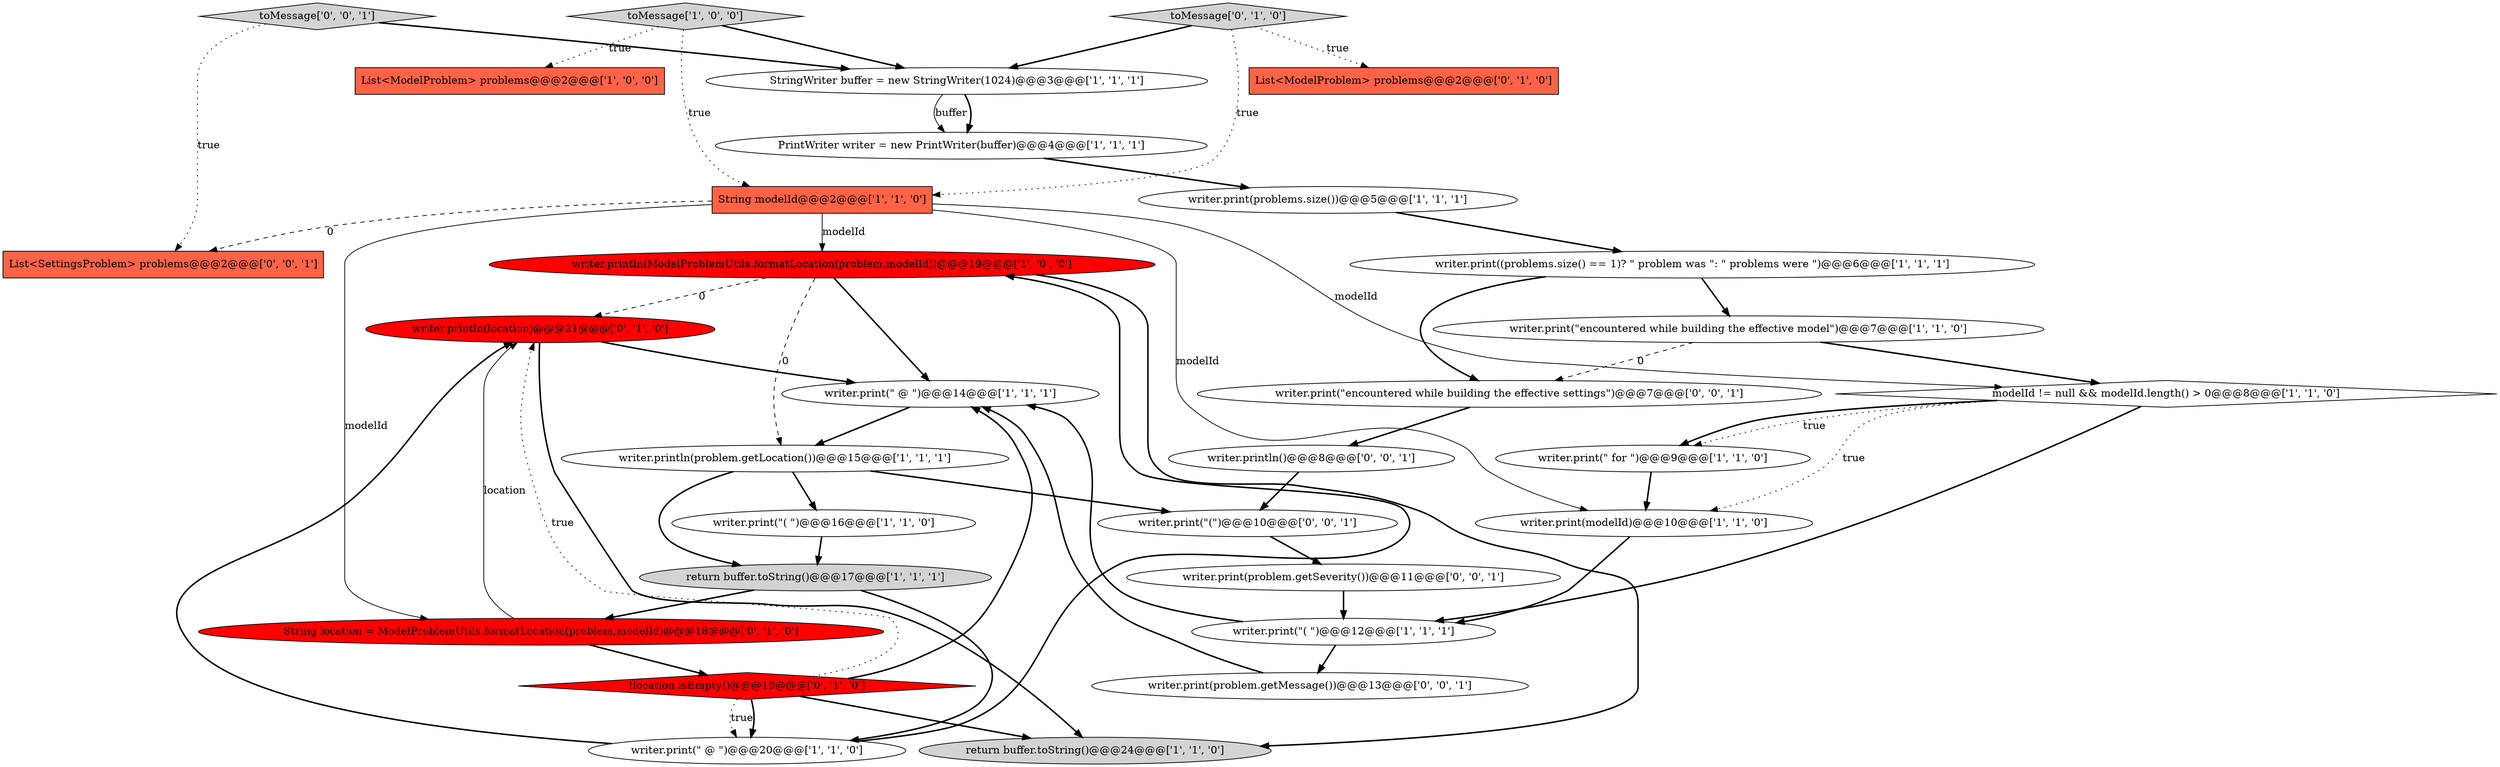 digraph {
6 [style = filled, label = "writer.println(ModelProblemUtils.formatLocation(problem,modelId))@@@19@@@['1', '0', '0']", fillcolor = red, shape = ellipse image = "AAA1AAABBB1BBB"];
28 [style = filled, label = "writer.print(problem.getMessage())@@@13@@@['0', '0', '1']", fillcolor = white, shape = ellipse image = "AAA0AAABBB3BBB"];
11 [style = filled, label = "writer.print(problems.size())@@@5@@@['1', '1', '1']", fillcolor = white, shape = ellipse image = "AAA0AAABBB1BBB"];
24 [style = filled, label = "List<SettingsProblem> problems@@@2@@@['0', '0', '1']", fillcolor = tomato, shape = box image = "AAA0AAABBB3BBB"];
7 [style = filled, label = "writer.print(modelId)@@@10@@@['1', '1', '0']", fillcolor = white, shape = ellipse image = "AAA0AAABBB1BBB"];
25 [style = filled, label = "writer.print(\"encountered while building the effective settings\")@@@7@@@['0', '0', '1']", fillcolor = white, shape = ellipse image = "AAA0AAABBB3BBB"];
14 [style = filled, label = "writer.print(\" for \")@@@9@@@['1', '1', '0']", fillcolor = white, shape = ellipse image = "AAA0AAABBB1BBB"];
8 [style = filled, label = "String modelId@@@2@@@['1', '1', '0']", fillcolor = tomato, shape = box image = "AAA0AAABBB1BBB"];
23 [style = filled, label = "writer.println(location)@@@21@@@['0', '1', '0']", fillcolor = red, shape = ellipse image = "AAA1AAABBB2BBB"];
12 [style = filled, label = "writer.print(\"encountered while building the effective model\")@@@7@@@['1', '1', '0']", fillcolor = white, shape = ellipse image = "AAA0AAABBB1BBB"];
5 [style = filled, label = "List<ModelProblem> problems@@@2@@@['1', '0', '0']", fillcolor = tomato, shape = box image = "AAA0AAABBB1BBB"];
3 [style = filled, label = "writer.print(\"( \")@@@16@@@['1', '1', '0']", fillcolor = white, shape = ellipse image = "AAA0AAABBB1BBB"];
20 [style = filled, label = "String location = ModelProblemUtils.formatLocation(problem,modelId)@@@18@@@['0', '1', '0']", fillcolor = red, shape = ellipse image = "AAA1AAABBB2BBB"];
1 [style = filled, label = "writer.print(\"( \")@@@12@@@['1', '1', '1']", fillcolor = white, shape = ellipse image = "AAA0AAABBB1BBB"];
30 [style = filled, label = "writer.println()@@@8@@@['0', '0', '1']", fillcolor = white, shape = ellipse image = "AAA0AAABBB3BBB"];
18 [style = filled, label = "writer.print(\" @ \")@@@20@@@['1', '1', '0']", fillcolor = white, shape = ellipse image = "AAA0AAABBB1BBB"];
27 [style = filled, label = "writer.print(problem.getSeverity())@@@11@@@['0', '0', '1']", fillcolor = white, shape = ellipse image = "AAA0AAABBB3BBB"];
9 [style = filled, label = "toMessage['1', '0', '0']", fillcolor = lightgray, shape = diamond image = "AAA0AAABBB1BBB"];
10 [style = filled, label = "writer.print((problems.size() == 1)? \" problem was \": \" problems were \")@@@6@@@['1', '1', '1']", fillcolor = white, shape = ellipse image = "AAA0AAABBB1BBB"];
17 [style = filled, label = "PrintWriter writer = new PrintWriter(buffer)@@@4@@@['1', '1', '1']", fillcolor = white, shape = ellipse image = "AAA0AAABBB1BBB"];
21 [style = filled, label = "!location.isEmpty()@@@19@@@['0', '1', '0']", fillcolor = red, shape = diamond image = "AAA1AAABBB2BBB"];
15 [style = filled, label = "writer.print(\" @ \")@@@14@@@['1', '1', '1']", fillcolor = white, shape = ellipse image = "AAA0AAABBB1BBB"];
13 [style = filled, label = "return buffer.toString()@@@24@@@['1', '1', '0']", fillcolor = lightgray, shape = ellipse image = "AAA0AAABBB1BBB"];
26 [style = filled, label = "toMessage['0', '0', '1']", fillcolor = lightgray, shape = diamond image = "AAA0AAABBB3BBB"];
29 [style = filled, label = "writer.print(\"(\")@@@10@@@['0', '0', '1']", fillcolor = white, shape = ellipse image = "AAA0AAABBB3BBB"];
2 [style = filled, label = "writer.println(problem.getLocation())@@@15@@@['1', '1', '1']", fillcolor = white, shape = ellipse image = "AAA0AAABBB1BBB"];
19 [style = filled, label = "List<ModelProblem> problems@@@2@@@['0', '1', '0']", fillcolor = tomato, shape = box image = "AAA0AAABBB2BBB"];
4 [style = filled, label = "modelId != null && modelId.length() > 0@@@8@@@['1', '1', '0']", fillcolor = white, shape = diamond image = "AAA0AAABBB1BBB"];
22 [style = filled, label = "toMessage['0', '1', '0']", fillcolor = lightgray, shape = diamond image = "AAA0AAABBB2BBB"];
0 [style = filled, label = "StringWriter buffer = new StringWriter(1024)@@@3@@@['1', '1', '1']", fillcolor = white, shape = ellipse image = "AAA0AAABBB1BBB"];
16 [style = filled, label = "return buffer.toString()@@@17@@@['1', '1', '1']", fillcolor = lightgray, shape = ellipse image = "AAA0AAABBB1BBB"];
8->20 [style = solid, label="modelId"];
4->14 [style = bold, label=""];
15->2 [style = bold, label=""];
16->18 [style = bold, label=""];
7->1 [style = bold, label=""];
27->1 [style = bold, label=""];
28->15 [style = bold, label=""];
9->0 [style = bold, label=""];
18->23 [style = bold, label=""];
22->19 [style = dotted, label="true"];
21->18 [style = dotted, label="true"];
0->17 [style = bold, label=""];
25->30 [style = bold, label=""];
1->15 [style = bold, label=""];
2->3 [style = bold, label=""];
21->15 [style = bold, label=""];
23->15 [style = bold, label=""];
4->7 [style = dotted, label="true"];
0->17 [style = solid, label="buffer"];
3->16 [style = bold, label=""];
4->14 [style = dotted, label="true"];
8->24 [style = dashed, label="0"];
30->29 [style = bold, label=""];
21->18 [style = bold, label=""];
6->15 [style = bold, label=""];
14->7 [style = bold, label=""];
9->8 [style = dotted, label="true"];
20->21 [style = bold, label=""];
29->27 [style = bold, label=""];
1->28 [style = bold, label=""];
26->0 [style = bold, label=""];
8->6 [style = solid, label="modelId"];
9->5 [style = dotted, label="true"];
22->8 [style = dotted, label="true"];
12->25 [style = dashed, label="0"];
22->0 [style = bold, label=""];
12->4 [style = bold, label=""];
18->6 [style = bold, label=""];
23->13 [style = bold, label=""];
11->10 [style = bold, label=""];
10->12 [style = bold, label=""];
10->25 [style = bold, label=""];
21->23 [style = dotted, label="true"];
6->13 [style = bold, label=""];
26->24 [style = dotted, label="true"];
8->7 [style = solid, label="modelId"];
4->1 [style = bold, label=""];
8->4 [style = solid, label="modelId"];
2->29 [style = bold, label=""];
16->20 [style = bold, label=""];
6->23 [style = dashed, label="0"];
20->23 [style = solid, label="location"];
21->13 [style = bold, label=""];
6->2 [style = dashed, label="0"];
17->11 [style = bold, label=""];
2->16 [style = bold, label=""];
}

